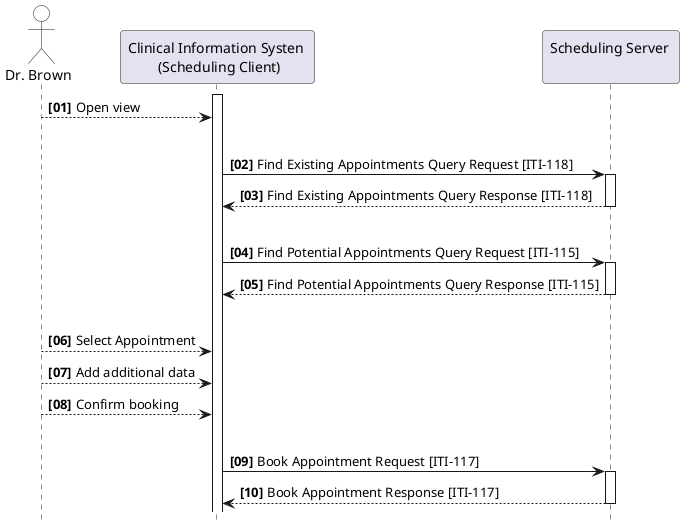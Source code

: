 @startuml
skinparam responseMessageBelowArrow true
skinparam svgDimensionStyle false
hide footbox

actor "Dr. Brown" as User #FFFFFF
participant "Clinical Information Systen \n (Scheduling Client)" as RequestingActor
participant "Scheduling Server \n" as RespondingActor

autonumber 1 1 "<b>[00]"

activate "RequestingActor"
User --> RequestingActor: Open view

|||
RequestingActor -> RespondingActor: Find Existing Appointments Query Request [ITI-118]
activate "RespondingActor"
RespondingActor --> RequestingActor: Find Existing Appointments Query Response [ITI-118]
deactivate "RespondingActor"

|||
RequestingActor -> RespondingActor: Find Potential Appointments Query Request [ITI-115]
activate "RespondingActor"
RespondingActor --> RequestingActor: Find Potential Appointments Query Response [ITI-115]
deactivate "RespondingActor"

|||
User --> RequestingActor: Select Appointment
User --> RequestingActor: Add additional data
User --> RequestingActor: Confirm booking

|||
RequestingActor -> RespondingActor: Book Appointment Request [ITI-117]
activate "RespondingActor"
RespondingActor --> RequestingActor: Book Appointment Response [ITI-117]
deactivate "RespondingActor"

autonumber stop

@enduml
